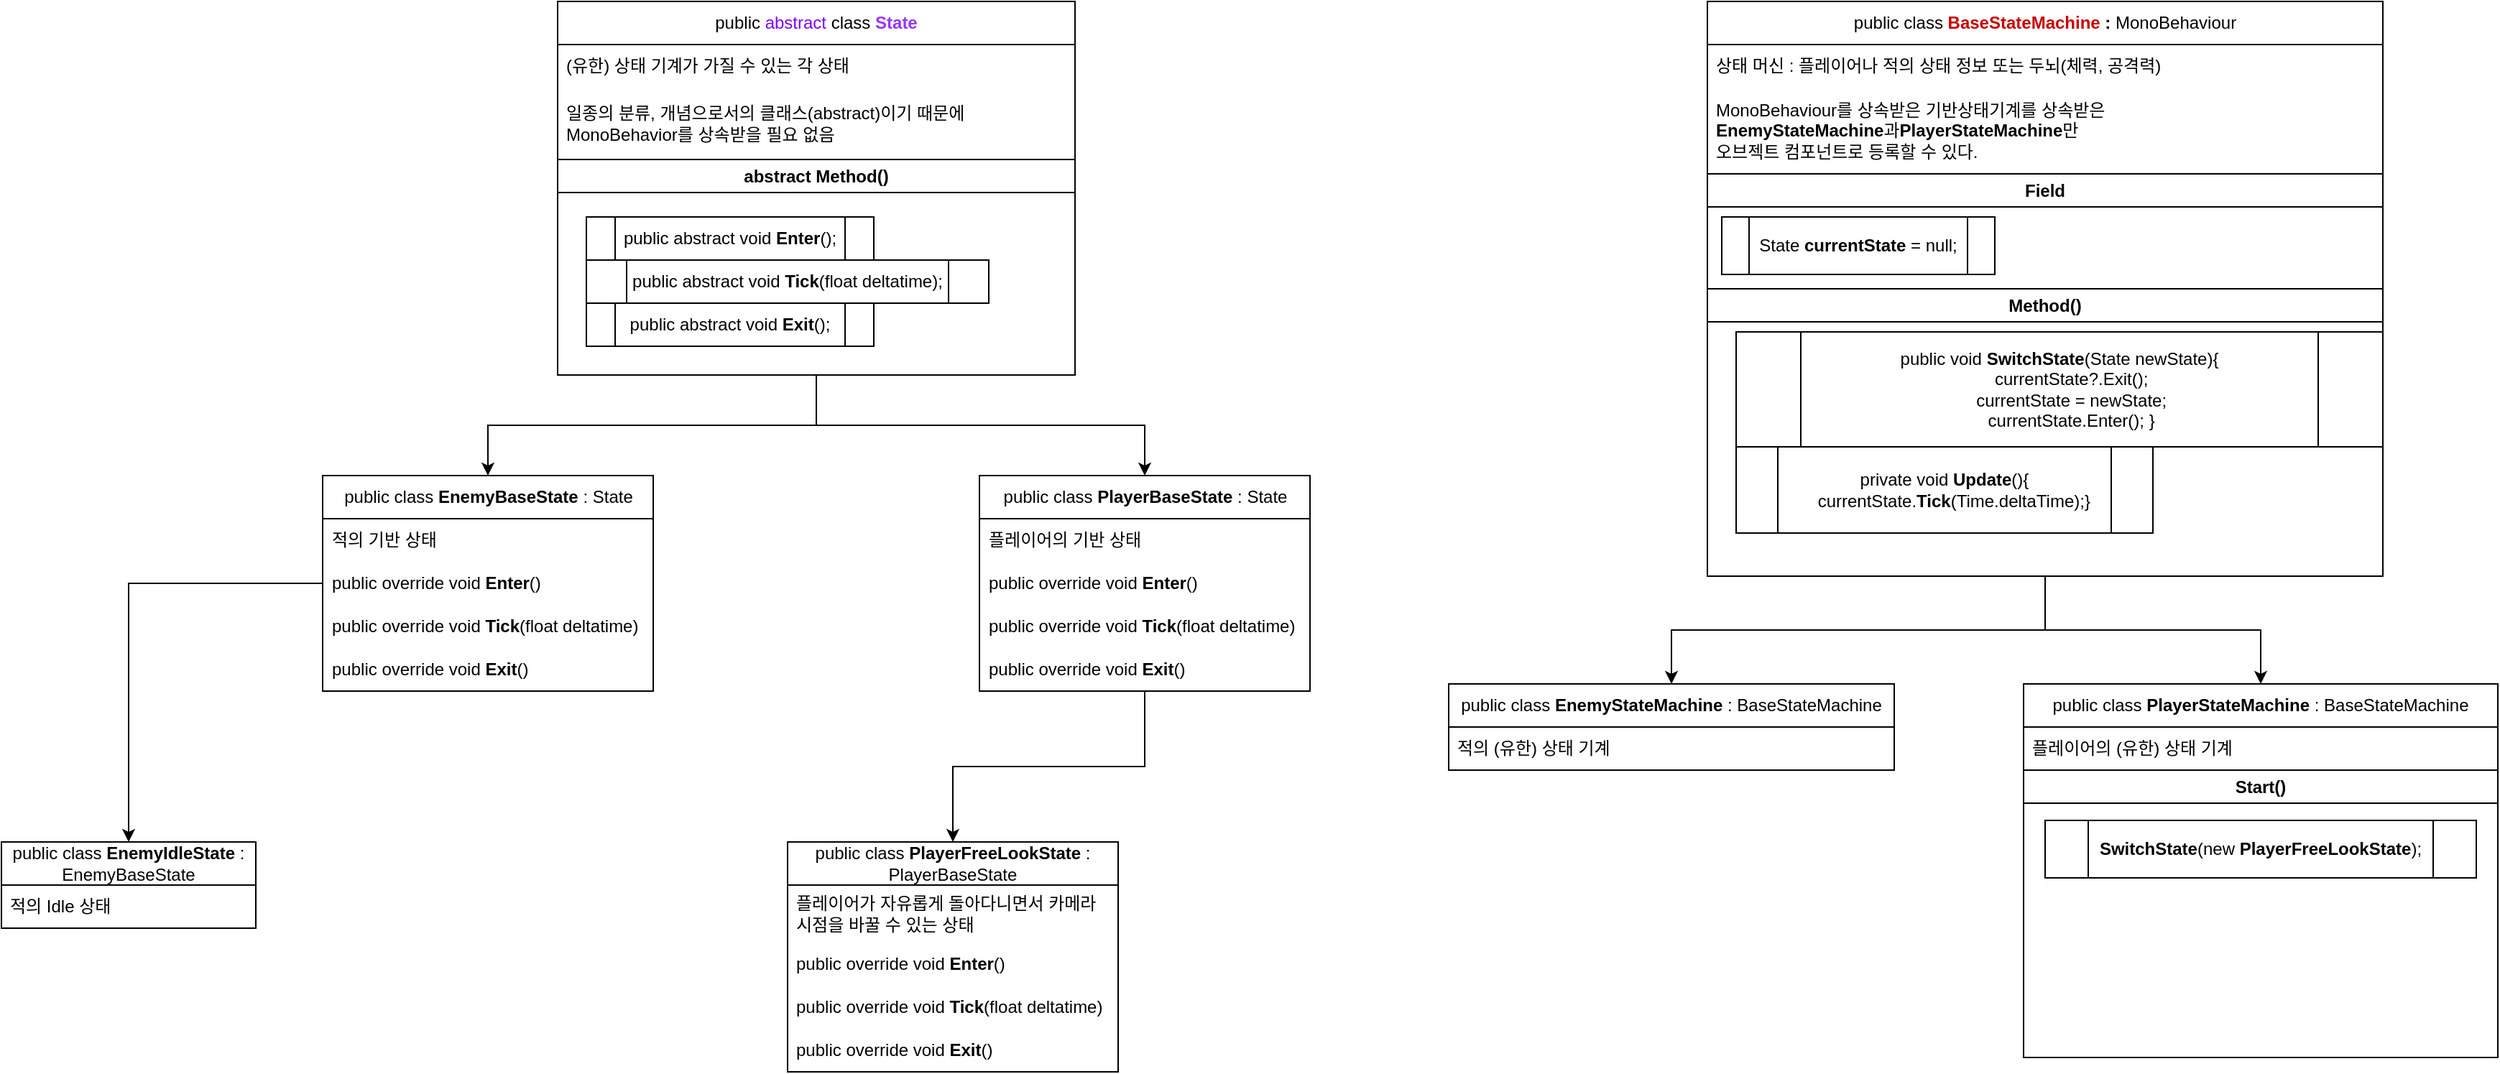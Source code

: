 <mxfile version="22.0.4" type="github">
  <diagram id="C5RBs43oDa-KdzZeNtuy" name="Page-1">
    <mxGraphModel dx="2801" dy="600" grid="1" gridSize="10" guides="1" tooltips="1" connect="1" arrows="1" fold="1" page="1" pageScale="1" pageWidth="827" pageHeight="1169" math="0" shadow="0">
      <root>
        <mxCell id="WIyWlLk6GJQsqaUBKTNV-0" />
        <mxCell id="WIyWlLk6GJQsqaUBKTNV-1" parent="WIyWlLk6GJQsqaUBKTNV-0" />
        <mxCell id="Fx_bJ2mfmY8YGPZaH9oz-27" style="edgeStyle=orthogonalEdgeStyle;rounded=0;orthogonalLoop=1;jettySize=auto;html=1;" edge="1" parent="WIyWlLk6GJQsqaUBKTNV-1" source="Fx_bJ2mfmY8YGPZaH9oz-4" target="Fx_bJ2mfmY8YGPZaH9oz-14">
          <mxGeometry relative="1" as="geometry" />
        </mxCell>
        <mxCell id="Fx_bJ2mfmY8YGPZaH9oz-36" style="edgeStyle=orthogonalEdgeStyle;rounded=0;orthogonalLoop=1;jettySize=auto;html=1;entryX=0.5;entryY=0;entryDx=0;entryDy=0;" edge="1" parent="WIyWlLk6GJQsqaUBKTNV-1" source="Fx_bJ2mfmY8YGPZaH9oz-4" target="Fx_bJ2mfmY8YGPZaH9oz-28">
          <mxGeometry relative="1" as="geometry" />
        </mxCell>
        <mxCell id="Fx_bJ2mfmY8YGPZaH9oz-4" value="public &lt;font color=&quot;#7f00ff&quot;&gt;abstract&lt;/font&gt; class&amp;nbsp;&lt;font style=&quot;border-color: var(--border-color); font-weight: 700;&quot; color=&quot;#9933ff&quot;&gt;State&lt;br&gt;&lt;/font&gt;" style="swimlane;fontStyle=0;childLayout=stackLayout;horizontal=1;startSize=30;horizontalStack=0;resizeParent=1;resizeParentMax=0;resizeLast=0;collapsible=1;marginBottom=0;whiteSpace=wrap;html=1;" vertex="1" parent="WIyWlLk6GJQsqaUBKTNV-1">
          <mxGeometry x="-470" y="80" width="360" height="260" as="geometry" />
        </mxCell>
        <mxCell id="Fx_bJ2mfmY8YGPZaH9oz-5" value="(유한) 상태 기계가 가질 수 있는 각 상태" style="text;strokeColor=none;fillColor=none;align=left;verticalAlign=middle;spacingLeft=4;spacingRight=4;overflow=hidden;points=[[0,0.5],[1,0.5]];portConstraint=eastwest;rotatable=0;whiteSpace=wrap;html=1;" vertex="1" parent="Fx_bJ2mfmY8YGPZaH9oz-4">
          <mxGeometry y="30" width="360" height="30" as="geometry" />
        </mxCell>
        <mxCell id="Fx_bJ2mfmY8YGPZaH9oz-6" value="일종의 분류, 개념으로서의 클래스(abstract)이기 때문에 MonoBehavior를 상속받을 필요 없음" style="text;strokeColor=none;fillColor=none;align=left;verticalAlign=middle;spacingLeft=4;spacingRight=4;overflow=hidden;points=[[0,0.5],[1,0.5]];portConstraint=eastwest;rotatable=0;whiteSpace=wrap;html=1;" vertex="1" parent="Fx_bJ2mfmY8YGPZaH9oz-4">
          <mxGeometry y="60" width="360" height="50" as="geometry" />
        </mxCell>
        <mxCell id="Fx_bJ2mfmY8YGPZaH9oz-52" value="abstract Method()" style="swimlane;whiteSpace=wrap;html=1;" vertex="1" parent="Fx_bJ2mfmY8YGPZaH9oz-4">
          <mxGeometry y="110" width="360" height="150" as="geometry" />
        </mxCell>
        <mxCell id="Fx_bJ2mfmY8YGPZaH9oz-53" value="public abstract void &lt;b&gt;Enter&lt;/b&gt;();" style="shape=process;whiteSpace=wrap;html=1;backgroundOutline=1;" vertex="1" parent="Fx_bJ2mfmY8YGPZaH9oz-52">
          <mxGeometry x="20" y="40" width="200" height="30" as="geometry" />
        </mxCell>
        <mxCell id="Fx_bJ2mfmY8YGPZaH9oz-54" value="public abstract void &lt;b&gt;Tick&lt;/b&gt;(float deltatime);" style="shape=process;whiteSpace=wrap;html=1;backgroundOutline=1;" vertex="1" parent="Fx_bJ2mfmY8YGPZaH9oz-52">
          <mxGeometry x="20" y="70" width="280" height="30" as="geometry" />
        </mxCell>
        <mxCell id="Fx_bJ2mfmY8YGPZaH9oz-55" value="public abstract void &lt;b&gt;Exit&lt;/b&gt;();" style="shape=process;whiteSpace=wrap;html=1;backgroundOutline=1;" vertex="1" parent="Fx_bJ2mfmY8YGPZaH9oz-52">
          <mxGeometry x="20" y="100" width="200" height="30" as="geometry" />
        </mxCell>
        <mxCell id="Fx_bJ2mfmY8YGPZaH9oz-25" style="edgeStyle=orthogonalEdgeStyle;rounded=0;orthogonalLoop=1;jettySize=auto;html=1;entryX=0.5;entryY=0;entryDx=0;entryDy=0;" edge="1" parent="WIyWlLk6GJQsqaUBKTNV-1" source="Fx_bJ2mfmY8YGPZaH9oz-8" target="Fx_bJ2mfmY8YGPZaH9oz-22">
          <mxGeometry relative="1" as="geometry" />
        </mxCell>
        <mxCell id="Fx_bJ2mfmY8YGPZaH9oz-39" style="edgeStyle=orthogonalEdgeStyle;rounded=0;orthogonalLoop=1;jettySize=auto;html=1;entryX=0.5;entryY=0;entryDx=0;entryDy=0;" edge="1" parent="WIyWlLk6GJQsqaUBKTNV-1" source="Fx_bJ2mfmY8YGPZaH9oz-8" target="Fx_bJ2mfmY8YGPZaH9oz-37">
          <mxGeometry relative="1" as="geometry" />
        </mxCell>
        <mxCell id="Fx_bJ2mfmY8YGPZaH9oz-8" value="&lt;font style=&quot;border-color: var(--border-color);&quot;&gt;public class&amp;nbsp;&lt;font color=&quot;#cc0000&quot; style=&quot;font-weight: 700; border-color: var(--border-color);&quot;&gt;BaseStateMachine&lt;/font&gt;&lt;span style=&quot;color: rgb(0, 0, 0); font-weight: 700;&quot;&gt;&amp;nbsp;: &lt;/span&gt;&lt;span style=&quot;color: rgb(0, 0, 0);&quot;&gt;MonoBehaviour&lt;/span&gt;&lt;br&gt;&lt;/font&gt;" style="swimlane;fontStyle=0;childLayout=stackLayout;horizontal=1;startSize=30;horizontalStack=0;resizeParent=1;resizeParentMax=0;resizeLast=0;collapsible=1;marginBottom=0;whiteSpace=wrap;html=1;" vertex="1" parent="WIyWlLk6GJQsqaUBKTNV-1">
          <mxGeometry x="330" y="80" width="470" height="400" as="geometry" />
        </mxCell>
        <mxCell id="Fx_bJ2mfmY8YGPZaH9oz-9" value="상태 머신 : 플레이어나 적의 상태 정보 또는 두뇌(체력, 공격력)" style="text;strokeColor=none;fillColor=none;align=left;verticalAlign=middle;spacingLeft=4;spacingRight=4;overflow=hidden;points=[[0,0.5],[1,0.5]];portConstraint=eastwest;rotatable=0;whiteSpace=wrap;html=1;" vertex="1" parent="Fx_bJ2mfmY8YGPZaH9oz-8">
          <mxGeometry y="30" width="470" height="30" as="geometry" />
        </mxCell>
        <mxCell id="Fx_bJ2mfmY8YGPZaH9oz-40" value="MonoBehaviour를 상속받은 기반상태기계를 상속받은&lt;br&gt;&lt;b style=&quot;border-color: var(--border-color); text-align: center;&quot;&gt;EnemyStateMachine&lt;/b&gt;과&lt;b style=&quot;border-color: var(--border-color); text-align: center;&quot;&gt;PlayerStateMachine&lt;/b&gt;만&lt;br&gt;오브젝트 컴포넌트로 등록할 수 있다." style="text;strokeColor=none;fillColor=none;align=left;verticalAlign=middle;spacingLeft=4;spacingRight=4;overflow=hidden;points=[[0,0.5],[1,0.5]];portConstraint=eastwest;rotatable=0;whiteSpace=wrap;html=1;" vertex="1" parent="Fx_bJ2mfmY8YGPZaH9oz-8">
          <mxGeometry y="60" width="470" height="60" as="geometry" />
        </mxCell>
        <mxCell id="Fx_bJ2mfmY8YGPZaH9oz-47" value="Field" style="swimlane;whiteSpace=wrap;html=1;" vertex="1" parent="Fx_bJ2mfmY8YGPZaH9oz-8">
          <mxGeometry y="120" width="470" height="80" as="geometry" />
        </mxCell>
        <mxCell id="Fx_bJ2mfmY8YGPZaH9oz-48" value="State &lt;b&gt;currentState&lt;/b&gt; = null;" style="shape=process;whiteSpace=wrap;html=1;backgroundOutline=1;" vertex="1" parent="Fx_bJ2mfmY8YGPZaH9oz-47">
          <mxGeometry x="10" y="30" width="190" height="40" as="geometry" />
        </mxCell>
        <mxCell id="Fx_bJ2mfmY8YGPZaH9oz-46" value="Method()" style="swimlane;whiteSpace=wrap;html=1;" vertex="1" parent="Fx_bJ2mfmY8YGPZaH9oz-8">
          <mxGeometry y="200" width="470" height="200" as="geometry" />
        </mxCell>
        <mxCell id="Fx_bJ2mfmY8YGPZaH9oz-44" value="public void &lt;b&gt;SwitchState&lt;/b&gt;(State newState)&lt;span style=&quot;background-color: initial;&quot;&gt;{&lt;/span&gt;&lt;br&gt;&lt;div&gt;&amp;nbsp; &amp;nbsp; &amp;nbsp;currentState?.Exit();&lt;/div&gt;&lt;div&gt;&amp;nbsp; &amp;nbsp; &amp;nbsp;currentState = newState;&lt;/div&gt;&lt;div&gt;&amp;nbsp; &amp;nbsp; &amp;nbsp;currentState.Enter();&lt;span style=&quot;background-color: initial;&quot;&gt;&amp;nbsp;}&lt;/span&gt;&lt;/div&gt;" style="shape=process;whiteSpace=wrap;html=1;backgroundOutline=1;" vertex="1" parent="Fx_bJ2mfmY8YGPZaH9oz-46">
          <mxGeometry x="20" y="30" width="450" height="80" as="geometry" />
        </mxCell>
        <mxCell id="Fx_bJ2mfmY8YGPZaH9oz-45" value="&lt;div&gt;private void &lt;b&gt;Update&lt;/b&gt;()&lt;span style=&quot;background-color: initial;&quot;&gt;{&lt;/span&gt;&lt;/div&gt;&lt;div&gt;&amp;nbsp; &amp;nbsp; currentState.&lt;b&gt;Tick&lt;/b&gt;(Time.deltaTime);&lt;span style=&quot;background-color: initial;&quot;&gt;}&lt;/span&gt;&lt;/div&gt;" style="shape=process;whiteSpace=wrap;html=1;backgroundOutline=1;" vertex="1" parent="Fx_bJ2mfmY8YGPZaH9oz-46">
          <mxGeometry x="20" y="110" width="290" height="60" as="geometry" />
        </mxCell>
        <mxCell id="Fx_bJ2mfmY8YGPZaH9oz-62" style="edgeStyle=orthogonalEdgeStyle;rounded=0;orthogonalLoop=1;jettySize=auto;html=1;exitX=0.5;exitY=1;exitDx=0;exitDy=0;" edge="1" parent="Fx_bJ2mfmY8YGPZaH9oz-46" source="Fx_bJ2mfmY8YGPZaH9oz-44" target="Fx_bJ2mfmY8YGPZaH9oz-44">
          <mxGeometry relative="1" as="geometry" />
        </mxCell>
        <mxCell id="Fx_bJ2mfmY8YGPZaH9oz-26" style="edgeStyle=orthogonalEdgeStyle;rounded=0;orthogonalLoop=1;jettySize=auto;html=1;entryX=0.5;entryY=0;entryDx=0;entryDy=0;" edge="1" parent="WIyWlLk6GJQsqaUBKTNV-1" source="Fx_bJ2mfmY8YGPZaH9oz-14" target="Fx_bJ2mfmY8YGPZaH9oz-20">
          <mxGeometry relative="1" as="geometry" />
        </mxCell>
        <mxCell id="Fx_bJ2mfmY8YGPZaH9oz-14" value="&lt;font style=&quot;border-color: var(--border-color);&quot;&gt;public class &lt;b&gt;EnemyBaseState&lt;/b&gt; : State&lt;br&gt;&lt;/font&gt;" style="swimlane;fontStyle=0;childLayout=stackLayout;horizontal=1;startSize=30;horizontalStack=0;resizeParent=1;resizeParentMax=0;resizeLast=0;collapsible=1;marginBottom=0;whiteSpace=wrap;html=1;" vertex="1" parent="WIyWlLk6GJQsqaUBKTNV-1">
          <mxGeometry x="-633.5" y="410" width="230" height="150" as="geometry" />
        </mxCell>
        <mxCell id="Fx_bJ2mfmY8YGPZaH9oz-15" value="적의 기반 상태" style="text;strokeColor=none;fillColor=none;align=left;verticalAlign=middle;spacingLeft=4;spacingRight=4;overflow=hidden;points=[[0,0.5],[1,0.5]];portConstraint=eastwest;rotatable=0;whiteSpace=wrap;html=1;" vertex="1" parent="Fx_bJ2mfmY8YGPZaH9oz-14">
          <mxGeometry y="30" width="230" height="30" as="geometry" />
        </mxCell>
        <mxCell id="Fx_bJ2mfmY8YGPZaH9oz-56" value="public override void &lt;b&gt;Enter&lt;/b&gt;()" style="text;strokeColor=none;fillColor=none;align=left;verticalAlign=middle;spacingLeft=4;spacingRight=4;overflow=hidden;points=[[0,0.5],[1,0.5]];portConstraint=eastwest;rotatable=0;whiteSpace=wrap;html=1;" vertex="1" parent="Fx_bJ2mfmY8YGPZaH9oz-14">
          <mxGeometry y="60" width="230" height="30" as="geometry" />
        </mxCell>
        <mxCell id="Fx_bJ2mfmY8YGPZaH9oz-57" value="public override void &lt;b&gt;Tick&lt;/b&gt;(float deltatime)" style="text;strokeColor=none;fillColor=none;align=left;verticalAlign=middle;spacingLeft=4;spacingRight=4;overflow=hidden;points=[[0,0.5],[1,0.5]];portConstraint=eastwest;rotatable=0;whiteSpace=wrap;html=1;" vertex="1" parent="Fx_bJ2mfmY8YGPZaH9oz-14">
          <mxGeometry y="90" width="230" height="30" as="geometry" />
        </mxCell>
        <mxCell id="Fx_bJ2mfmY8YGPZaH9oz-58" value="public override void &lt;b&gt;Exit&lt;/b&gt;()" style="text;strokeColor=none;fillColor=none;align=left;verticalAlign=middle;spacingLeft=4;spacingRight=4;overflow=hidden;points=[[0,0.5],[1,0.5]];portConstraint=eastwest;rotatable=0;whiteSpace=wrap;html=1;" vertex="1" parent="Fx_bJ2mfmY8YGPZaH9oz-14">
          <mxGeometry y="120" width="230" height="30" as="geometry" />
        </mxCell>
        <mxCell id="Fx_bJ2mfmY8YGPZaH9oz-20" value="&lt;font style=&quot;border-color: var(--border-color);&quot;&gt;public class &lt;b&gt;EnemyIdleState&lt;/b&gt; : EnemyBaseState&lt;br&gt;&lt;/font&gt;" style="swimlane;fontStyle=0;childLayout=stackLayout;horizontal=1;startSize=30;horizontalStack=0;resizeParent=1;resizeParentMax=0;resizeLast=0;collapsible=1;marginBottom=0;whiteSpace=wrap;html=1;" vertex="1" parent="WIyWlLk6GJQsqaUBKTNV-1">
          <mxGeometry x="-857" y="665" width="177" height="60" as="geometry" />
        </mxCell>
        <mxCell id="Fx_bJ2mfmY8YGPZaH9oz-21" value="적의 Idle 상태" style="text;strokeColor=none;fillColor=none;align=left;verticalAlign=middle;spacingLeft=4;spacingRight=4;overflow=hidden;points=[[0,0.5],[1,0.5]];portConstraint=eastwest;rotatable=0;whiteSpace=wrap;html=1;" vertex="1" parent="Fx_bJ2mfmY8YGPZaH9oz-20">
          <mxGeometry y="30" width="177" height="30" as="geometry" />
        </mxCell>
        <mxCell id="Fx_bJ2mfmY8YGPZaH9oz-22" value="&lt;font style=&quot;border-color: var(--border-color);&quot;&gt;public class &lt;b&gt;EnemyStateMachine &lt;/b&gt;: BaseStateMachine&lt;br&gt;&lt;/font&gt;" style="swimlane;fontStyle=0;childLayout=stackLayout;horizontal=1;startSize=30;horizontalStack=0;resizeParent=1;resizeParentMax=0;resizeLast=0;collapsible=1;marginBottom=0;whiteSpace=wrap;html=1;" vertex="1" parent="WIyWlLk6GJQsqaUBKTNV-1">
          <mxGeometry x="150" y="555" width="310" height="60" as="geometry" />
        </mxCell>
        <mxCell id="Fx_bJ2mfmY8YGPZaH9oz-23" value="적의 (유한) 상태 기계" style="text;strokeColor=none;fillColor=none;align=left;verticalAlign=middle;spacingLeft=4;spacingRight=4;overflow=hidden;points=[[0,0.5],[1,0.5]];portConstraint=eastwest;rotatable=0;whiteSpace=wrap;html=1;" vertex="1" parent="Fx_bJ2mfmY8YGPZaH9oz-22">
          <mxGeometry y="30" width="310" height="30" as="geometry" />
        </mxCell>
        <mxCell id="Fx_bJ2mfmY8YGPZaH9oz-35" style="edgeStyle=orthogonalEdgeStyle;rounded=0;orthogonalLoop=1;jettySize=auto;html=1;entryX=0.5;entryY=0;entryDx=0;entryDy=0;" edge="1" parent="WIyWlLk6GJQsqaUBKTNV-1" source="Fx_bJ2mfmY8YGPZaH9oz-28" target="Fx_bJ2mfmY8YGPZaH9oz-32">
          <mxGeometry relative="1" as="geometry" />
        </mxCell>
        <mxCell id="Fx_bJ2mfmY8YGPZaH9oz-28" value="&lt;font style=&quot;border-color: var(--border-color);&quot;&gt;public class &lt;b&gt;PlayerBaseState&lt;/b&gt;&amp;nbsp;: State&lt;br&gt;&lt;/font&gt;" style="swimlane;fontStyle=0;childLayout=stackLayout;horizontal=1;startSize=30;horizontalStack=0;resizeParent=1;resizeParentMax=0;resizeLast=0;collapsible=1;marginBottom=0;whiteSpace=wrap;html=1;" vertex="1" parent="WIyWlLk6GJQsqaUBKTNV-1">
          <mxGeometry x="-176.5" y="410" width="230" height="150" as="geometry" />
        </mxCell>
        <mxCell id="Fx_bJ2mfmY8YGPZaH9oz-29" value="플레이어의 기반 상태" style="text;strokeColor=none;fillColor=none;align=left;verticalAlign=middle;spacingLeft=4;spacingRight=4;overflow=hidden;points=[[0,0.5],[1,0.5]];portConstraint=eastwest;rotatable=0;whiteSpace=wrap;html=1;" vertex="1" parent="Fx_bJ2mfmY8YGPZaH9oz-28">
          <mxGeometry y="30" width="230" height="30" as="geometry" />
        </mxCell>
        <mxCell id="Fx_bJ2mfmY8YGPZaH9oz-59" value="public override void &lt;b&gt;Enter&lt;/b&gt;()" style="text;strokeColor=none;fillColor=none;align=left;verticalAlign=middle;spacingLeft=4;spacingRight=4;overflow=hidden;points=[[0,0.5],[1,0.5]];portConstraint=eastwest;rotatable=0;whiteSpace=wrap;html=1;" vertex="1" parent="Fx_bJ2mfmY8YGPZaH9oz-28">
          <mxGeometry y="60" width="230" height="30" as="geometry" />
        </mxCell>
        <mxCell id="Fx_bJ2mfmY8YGPZaH9oz-60" value="public override void &lt;b&gt;Tick&lt;/b&gt;(float deltatime)" style="text;strokeColor=none;fillColor=none;align=left;verticalAlign=middle;spacingLeft=4;spacingRight=4;overflow=hidden;points=[[0,0.5],[1,0.5]];portConstraint=eastwest;rotatable=0;whiteSpace=wrap;html=1;" vertex="1" parent="Fx_bJ2mfmY8YGPZaH9oz-28">
          <mxGeometry y="90" width="230" height="30" as="geometry" />
        </mxCell>
        <mxCell id="Fx_bJ2mfmY8YGPZaH9oz-61" value="public override void &lt;b&gt;Exit&lt;/b&gt;()" style="text;strokeColor=none;fillColor=none;align=left;verticalAlign=middle;spacingLeft=4;spacingRight=4;overflow=hidden;points=[[0,0.5],[1,0.5]];portConstraint=eastwest;rotatable=0;whiteSpace=wrap;html=1;" vertex="1" parent="Fx_bJ2mfmY8YGPZaH9oz-28">
          <mxGeometry y="120" width="230" height="30" as="geometry" />
        </mxCell>
        <mxCell id="Fx_bJ2mfmY8YGPZaH9oz-32" value="&lt;font style=&quot;border-color: var(--border-color);&quot;&gt;public class &lt;b&gt;PlayerFreeLookState&lt;/b&gt; : PlayerBaseState&lt;br&gt;&lt;/font&gt;" style="swimlane;fontStyle=0;childLayout=stackLayout;horizontal=1;startSize=30;horizontalStack=0;resizeParent=1;resizeParentMax=0;resizeLast=0;collapsible=1;marginBottom=0;whiteSpace=wrap;html=1;" vertex="1" parent="WIyWlLk6GJQsqaUBKTNV-1">
          <mxGeometry x="-310" y="665" width="230" height="160" as="geometry" />
        </mxCell>
        <mxCell id="Fx_bJ2mfmY8YGPZaH9oz-33" value="플레이어가 자유롭게 돌아다니면서 카메라 시점을 바꿀 수 있는 상태" style="text;strokeColor=none;fillColor=none;align=left;verticalAlign=middle;spacingLeft=4;spacingRight=4;overflow=hidden;points=[[0,0.5],[1,0.5]];portConstraint=eastwest;rotatable=0;whiteSpace=wrap;html=1;" vertex="1" parent="Fx_bJ2mfmY8YGPZaH9oz-32">
          <mxGeometry y="30" width="230" height="40" as="geometry" />
        </mxCell>
        <mxCell id="Fx_bJ2mfmY8YGPZaH9oz-63" value="public override void &lt;b&gt;Enter&lt;/b&gt;()" style="text;strokeColor=none;fillColor=none;align=left;verticalAlign=middle;spacingLeft=4;spacingRight=4;overflow=hidden;points=[[0,0.5],[1,0.5]];portConstraint=eastwest;rotatable=0;whiteSpace=wrap;html=1;" vertex="1" parent="Fx_bJ2mfmY8YGPZaH9oz-32">
          <mxGeometry y="70" width="230" height="30" as="geometry" />
        </mxCell>
        <mxCell id="Fx_bJ2mfmY8YGPZaH9oz-65" value="public override void &lt;b&gt;Tick&lt;/b&gt;(float deltatime)" style="text;strokeColor=none;fillColor=none;align=left;verticalAlign=middle;spacingLeft=4;spacingRight=4;overflow=hidden;points=[[0,0.5],[1,0.5]];portConstraint=eastwest;rotatable=0;whiteSpace=wrap;html=1;" vertex="1" parent="Fx_bJ2mfmY8YGPZaH9oz-32">
          <mxGeometry y="100" width="230" height="30" as="geometry" />
        </mxCell>
        <mxCell id="Fx_bJ2mfmY8YGPZaH9oz-64" value="public override void &lt;b&gt;Exit&lt;/b&gt;()" style="text;strokeColor=none;fillColor=none;align=left;verticalAlign=middle;spacingLeft=4;spacingRight=4;overflow=hidden;points=[[0,0.5],[1,0.5]];portConstraint=eastwest;rotatable=0;whiteSpace=wrap;html=1;" vertex="1" parent="Fx_bJ2mfmY8YGPZaH9oz-32">
          <mxGeometry y="130" width="230" height="30" as="geometry" />
        </mxCell>
        <mxCell id="Fx_bJ2mfmY8YGPZaH9oz-37" value="&lt;font style=&quot;border-color: var(--border-color);&quot;&gt;public class &lt;b&gt;PlayerStateMachine &lt;/b&gt;: BaseStateMachine&lt;br&gt;&lt;/font&gt;" style="swimlane;fontStyle=0;childLayout=stackLayout;horizontal=1;startSize=30;horizontalStack=0;resizeParent=1;resizeParentMax=0;resizeLast=0;collapsible=1;marginBottom=0;whiteSpace=wrap;html=1;" vertex="1" parent="WIyWlLk6GJQsqaUBKTNV-1">
          <mxGeometry x="550" y="555" width="330" height="260" as="geometry" />
        </mxCell>
        <mxCell id="Fx_bJ2mfmY8YGPZaH9oz-38" value="플레이어의 (유한) 상태 기계" style="text;strokeColor=none;fillColor=none;align=left;verticalAlign=middle;spacingLeft=4;spacingRight=4;overflow=hidden;points=[[0,0.5],[1,0.5]];portConstraint=eastwest;rotatable=0;whiteSpace=wrap;html=1;" vertex="1" parent="Fx_bJ2mfmY8YGPZaH9oz-37">
          <mxGeometry y="30" width="330" height="30" as="geometry" />
        </mxCell>
        <mxCell id="Fx_bJ2mfmY8YGPZaH9oz-50" value="Start()" style="swimlane;whiteSpace=wrap;html=1;" vertex="1" parent="Fx_bJ2mfmY8YGPZaH9oz-37">
          <mxGeometry y="60" width="330" height="200" as="geometry" />
        </mxCell>
        <mxCell id="Fx_bJ2mfmY8YGPZaH9oz-51" value="&lt;b&gt;SwitchState&lt;/b&gt;(new &lt;b&gt;PlayerFreeLookState&lt;/b&gt;);" style="shape=process;whiteSpace=wrap;html=1;backgroundOutline=1;" vertex="1" parent="Fx_bJ2mfmY8YGPZaH9oz-50">
          <mxGeometry x="15" y="35" width="300" height="40" as="geometry" />
        </mxCell>
      </root>
    </mxGraphModel>
  </diagram>
</mxfile>
